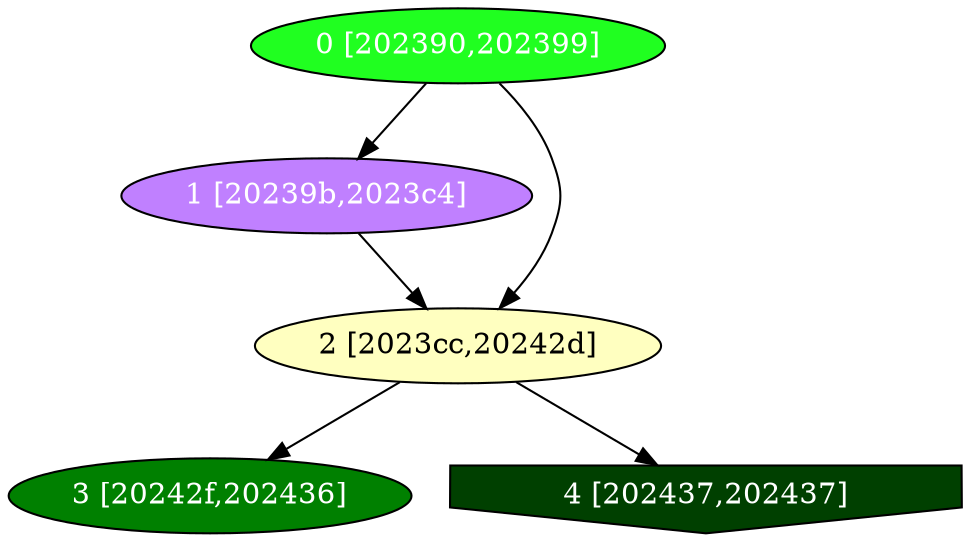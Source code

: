 diGraph libnss3{
	libnss3_0  [style=filled fillcolor="#20FF20" fontcolor="#ffffff" shape=oval label="0 [202390,202399]"]
	libnss3_1  [style=filled fillcolor="#C080FF" fontcolor="#ffffff" shape=oval label="1 [20239b,2023c4]"]
	libnss3_2  [style=filled fillcolor="#FFFFC0" fontcolor="#000000" shape=oval label="2 [2023cc,20242d]"]
	libnss3_3  [style=filled fillcolor="#008000" fontcolor="#ffffff" shape=oval label="3 [20242f,202436]"]
	libnss3_4  [style=filled fillcolor="#004000" fontcolor="#ffffff" shape=invhouse label="4 [202437,202437]"]

	libnss3_0 -> libnss3_1
	libnss3_0 -> libnss3_2
	libnss3_1 -> libnss3_2
	libnss3_2 -> libnss3_3
	libnss3_2 -> libnss3_4
}